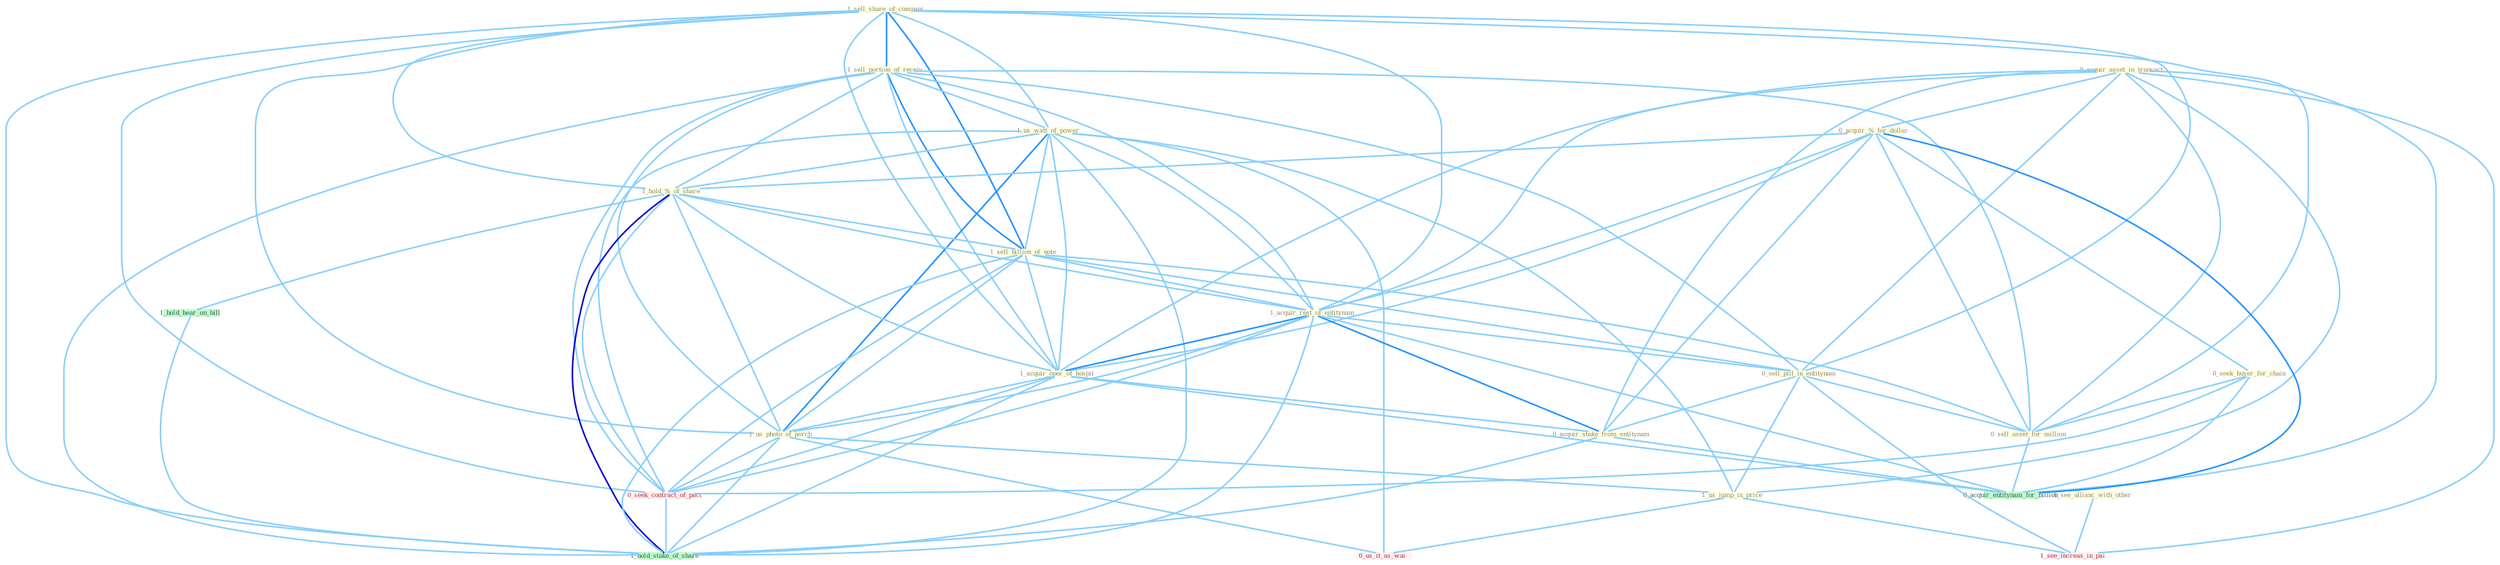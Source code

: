 Graph G{ 
    node
    [shape=polygon,style=filled,width=.5,height=.06,color="#BDFCC9",fixedsize=true,fontsize=4,
    fontcolor="#2f4f4f"];
    {node
    [color="#ffffe0", fontcolor="#8b7d6b"] "1_sell_share_of_compani " "1_sell_portion_of_receiv " "0_acquir_asset_in_transact " "1_us_watt_of_power " "0_acquir_%_for_dollar " "1_hold_%_of_share " "1_see_allianc_with_other " "1_sell_billion_of_note " "0_seek_buyer_for_chain " "1_acquir_rest_of_entitynam " "0_sell_pill_in_entitynam " "1_acquir_oper_of_hospit " "1_us_photo_of_porch " "0_acquir_stake_from_entitynam " "1_us_jump_in_price " "0_sell_asset_for_million "}
{node [color="#fff0f5", fontcolor="#b22222"] "0_seek_contract_of_pact " "0_us_it_as_wai " "1_see_increas_in_pai "}
edge [color="#B0E2FF"];

	"1_sell_share_of_compani " -- "1_sell_portion_of_receiv " [w="2", color="#1e90ff" , len=0.8];
	"1_sell_share_of_compani " -- "1_us_watt_of_power " [w="1", color="#87cefa" ];
	"1_sell_share_of_compani " -- "1_hold_%_of_share " [w="1", color="#87cefa" ];
	"1_sell_share_of_compani " -- "1_sell_billion_of_note " [w="2", color="#1e90ff" , len=0.8];
	"1_sell_share_of_compani " -- "1_acquir_rest_of_entitynam " [w="1", color="#87cefa" ];
	"1_sell_share_of_compani " -- "0_sell_pill_in_entitynam " [w="1", color="#87cefa" ];
	"1_sell_share_of_compani " -- "1_acquir_oper_of_hospit " [w="1", color="#87cefa" ];
	"1_sell_share_of_compani " -- "1_us_photo_of_porch " [w="1", color="#87cefa" ];
	"1_sell_share_of_compani " -- "0_sell_asset_for_million " [w="1", color="#87cefa" ];
	"1_sell_share_of_compani " -- "0_seek_contract_of_pact " [w="1", color="#87cefa" ];
	"1_sell_share_of_compani " -- "1_hold_stake_of_share " [w="1", color="#87cefa" ];
	"1_sell_portion_of_receiv " -- "1_us_watt_of_power " [w="1", color="#87cefa" ];
	"1_sell_portion_of_receiv " -- "1_hold_%_of_share " [w="1", color="#87cefa" ];
	"1_sell_portion_of_receiv " -- "1_sell_billion_of_note " [w="2", color="#1e90ff" , len=0.8];
	"1_sell_portion_of_receiv " -- "1_acquir_rest_of_entitynam " [w="1", color="#87cefa" ];
	"1_sell_portion_of_receiv " -- "0_sell_pill_in_entitynam " [w="1", color="#87cefa" ];
	"1_sell_portion_of_receiv " -- "1_acquir_oper_of_hospit " [w="1", color="#87cefa" ];
	"1_sell_portion_of_receiv " -- "1_us_photo_of_porch " [w="1", color="#87cefa" ];
	"1_sell_portion_of_receiv " -- "0_sell_asset_for_million " [w="1", color="#87cefa" ];
	"1_sell_portion_of_receiv " -- "0_seek_contract_of_pact " [w="1", color="#87cefa" ];
	"1_sell_portion_of_receiv " -- "1_hold_stake_of_share " [w="1", color="#87cefa" ];
	"0_acquir_asset_in_transact " -- "0_acquir_%_for_dollar " [w="1", color="#87cefa" ];
	"0_acquir_asset_in_transact " -- "1_acquir_rest_of_entitynam " [w="1", color="#87cefa" ];
	"0_acquir_asset_in_transact " -- "0_sell_pill_in_entitynam " [w="1", color="#87cefa" ];
	"0_acquir_asset_in_transact " -- "1_acquir_oper_of_hospit " [w="1", color="#87cefa" ];
	"0_acquir_asset_in_transact " -- "0_acquir_stake_from_entitynam " [w="1", color="#87cefa" ];
	"0_acquir_asset_in_transact " -- "1_us_jump_in_price " [w="1", color="#87cefa" ];
	"0_acquir_asset_in_transact " -- "0_sell_asset_for_million " [w="1", color="#87cefa" ];
	"0_acquir_asset_in_transact " -- "0_acquir_entitynam_for_billion " [w="1", color="#87cefa" ];
	"0_acquir_asset_in_transact " -- "1_see_increas_in_pai " [w="1", color="#87cefa" ];
	"1_us_watt_of_power " -- "1_hold_%_of_share " [w="1", color="#87cefa" ];
	"1_us_watt_of_power " -- "1_sell_billion_of_note " [w="1", color="#87cefa" ];
	"1_us_watt_of_power " -- "1_acquir_rest_of_entitynam " [w="1", color="#87cefa" ];
	"1_us_watt_of_power " -- "1_acquir_oper_of_hospit " [w="1", color="#87cefa" ];
	"1_us_watt_of_power " -- "1_us_photo_of_porch " [w="2", color="#1e90ff" , len=0.8];
	"1_us_watt_of_power " -- "1_us_jump_in_price " [w="1", color="#87cefa" ];
	"1_us_watt_of_power " -- "0_seek_contract_of_pact " [w="1", color="#87cefa" ];
	"1_us_watt_of_power " -- "0_us_it_as_wai " [w="1", color="#87cefa" ];
	"1_us_watt_of_power " -- "1_hold_stake_of_share " [w="1", color="#87cefa" ];
	"0_acquir_%_for_dollar " -- "1_hold_%_of_share " [w="1", color="#87cefa" ];
	"0_acquir_%_for_dollar " -- "0_seek_buyer_for_chain " [w="1", color="#87cefa" ];
	"0_acquir_%_for_dollar " -- "1_acquir_rest_of_entitynam " [w="1", color="#87cefa" ];
	"0_acquir_%_for_dollar " -- "1_acquir_oper_of_hospit " [w="1", color="#87cefa" ];
	"0_acquir_%_for_dollar " -- "0_acquir_stake_from_entitynam " [w="1", color="#87cefa" ];
	"0_acquir_%_for_dollar " -- "0_sell_asset_for_million " [w="1", color="#87cefa" ];
	"0_acquir_%_for_dollar " -- "0_acquir_entitynam_for_billion " [w="2", color="#1e90ff" , len=0.8];
	"1_hold_%_of_share " -- "1_sell_billion_of_note " [w="1", color="#87cefa" ];
	"1_hold_%_of_share " -- "1_acquir_rest_of_entitynam " [w="1", color="#87cefa" ];
	"1_hold_%_of_share " -- "1_acquir_oper_of_hospit " [w="1", color="#87cefa" ];
	"1_hold_%_of_share " -- "1_us_photo_of_porch " [w="1", color="#87cefa" ];
	"1_hold_%_of_share " -- "0_seek_contract_of_pact " [w="1", color="#87cefa" ];
	"1_hold_%_of_share " -- "1_hold_hear_on_bill " [w="1", color="#87cefa" ];
	"1_hold_%_of_share " -- "1_hold_stake_of_share " [w="3", color="#0000cd" , len=0.6];
	"1_see_allianc_with_other " -- "1_see_increas_in_pai " [w="1", color="#87cefa" ];
	"1_sell_billion_of_note " -- "1_acquir_rest_of_entitynam " [w="1", color="#87cefa" ];
	"1_sell_billion_of_note " -- "0_sell_pill_in_entitynam " [w="1", color="#87cefa" ];
	"1_sell_billion_of_note " -- "1_acquir_oper_of_hospit " [w="1", color="#87cefa" ];
	"1_sell_billion_of_note " -- "1_us_photo_of_porch " [w="1", color="#87cefa" ];
	"1_sell_billion_of_note " -- "0_sell_asset_for_million " [w="1", color="#87cefa" ];
	"1_sell_billion_of_note " -- "0_seek_contract_of_pact " [w="1", color="#87cefa" ];
	"1_sell_billion_of_note " -- "1_hold_stake_of_share " [w="1", color="#87cefa" ];
	"0_seek_buyer_for_chain " -- "0_sell_asset_for_million " [w="1", color="#87cefa" ];
	"0_seek_buyer_for_chain " -- "0_seek_contract_of_pact " [w="1", color="#87cefa" ];
	"0_seek_buyer_for_chain " -- "0_acquir_entitynam_for_billion " [w="1", color="#87cefa" ];
	"1_acquir_rest_of_entitynam " -- "0_sell_pill_in_entitynam " [w="1", color="#87cefa" ];
	"1_acquir_rest_of_entitynam " -- "1_acquir_oper_of_hospit " [w="2", color="#1e90ff" , len=0.8];
	"1_acquir_rest_of_entitynam " -- "1_us_photo_of_porch " [w="1", color="#87cefa" ];
	"1_acquir_rest_of_entitynam " -- "0_acquir_stake_from_entitynam " [w="2", color="#1e90ff" , len=0.8];
	"1_acquir_rest_of_entitynam " -- "0_seek_contract_of_pact " [w="1", color="#87cefa" ];
	"1_acquir_rest_of_entitynam " -- "0_acquir_entitynam_for_billion " [w="1", color="#87cefa" ];
	"1_acquir_rest_of_entitynam " -- "1_hold_stake_of_share " [w="1", color="#87cefa" ];
	"0_sell_pill_in_entitynam " -- "0_acquir_stake_from_entitynam " [w="1", color="#87cefa" ];
	"0_sell_pill_in_entitynam " -- "1_us_jump_in_price " [w="1", color="#87cefa" ];
	"0_sell_pill_in_entitynam " -- "0_sell_asset_for_million " [w="1", color="#87cefa" ];
	"0_sell_pill_in_entitynam " -- "1_see_increas_in_pai " [w="1", color="#87cefa" ];
	"1_acquir_oper_of_hospit " -- "1_us_photo_of_porch " [w="1", color="#87cefa" ];
	"1_acquir_oper_of_hospit " -- "0_acquir_stake_from_entitynam " [w="1", color="#87cefa" ];
	"1_acquir_oper_of_hospit " -- "0_seek_contract_of_pact " [w="1", color="#87cefa" ];
	"1_acquir_oper_of_hospit " -- "0_acquir_entitynam_for_billion " [w="1", color="#87cefa" ];
	"1_acquir_oper_of_hospit " -- "1_hold_stake_of_share " [w="1", color="#87cefa" ];
	"1_us_photo_of_porch " -- "1_us_jump_in_price " [w="1", color="#87cefa" ];
	"1_us_photo_of_porch " -- "0_seek_contract_of_pact " [w="1", color="#87cefa" ];
	"1_us_photo_of_porch " -- "0_us_it_as_wai " [w="1", color="#87cefa" ];
	"1_us_photo_of_porch " -- "1_hold_stake_of_share " [w="1", color="#87cefa" ];
	"0_acquir_stake_from_entitynam " -- "0_acquir_entitynam_for_billion " [w="1", color="#87cefa" ];
	"0_acquir_stake_from_entitynam " -- "1_hold_stake_of_share " [w="1", color="#87cefa" ];
	"1_us_jump_in_price " -- "0_us_it_as_wai " [w="1", color="#87cefa" ];
	"1_us_jump_in_price " -- "1_see_increas_in_pai " [w="1", color="#87cefa" ];
	"0_sell_asset_for_million " -- "0_acquir_entitynam_for_billion " [w="1", color="#87cefa" ];
	"0_seek_contract_of_pact " -- "1_hold_stake_of_share " [w="1", color="#87cefa" ];
	"1_hold_hear_on_bill " -- "1_hold_stake_of_share " [w="1", color="#87cefa" ];
}
